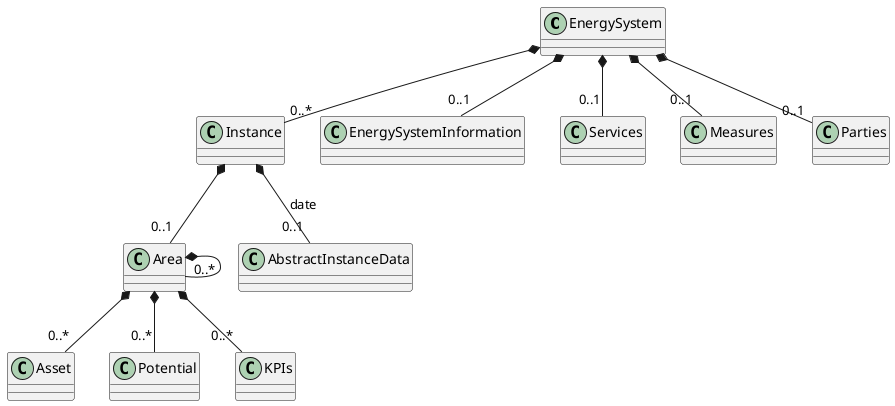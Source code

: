 @startuml

EnergySystem *-- "0..*" Instance
Instance *-- "0..1" Area
Area *-- "0..*" Area
Area *-- "0..*" Asset
Area *-- "0..*" Potential
Area *-- "0..*" KPIs

EnergySystem *-- "0..1" EnergySystemInformation
EnergySystem *-- "0..1" Services
EnergySystem *-- "0..1" Measures
EnergySystem *-- "0..1" Parties

Instance *-- "0..1" AbstractInstanceData : date

@enduml